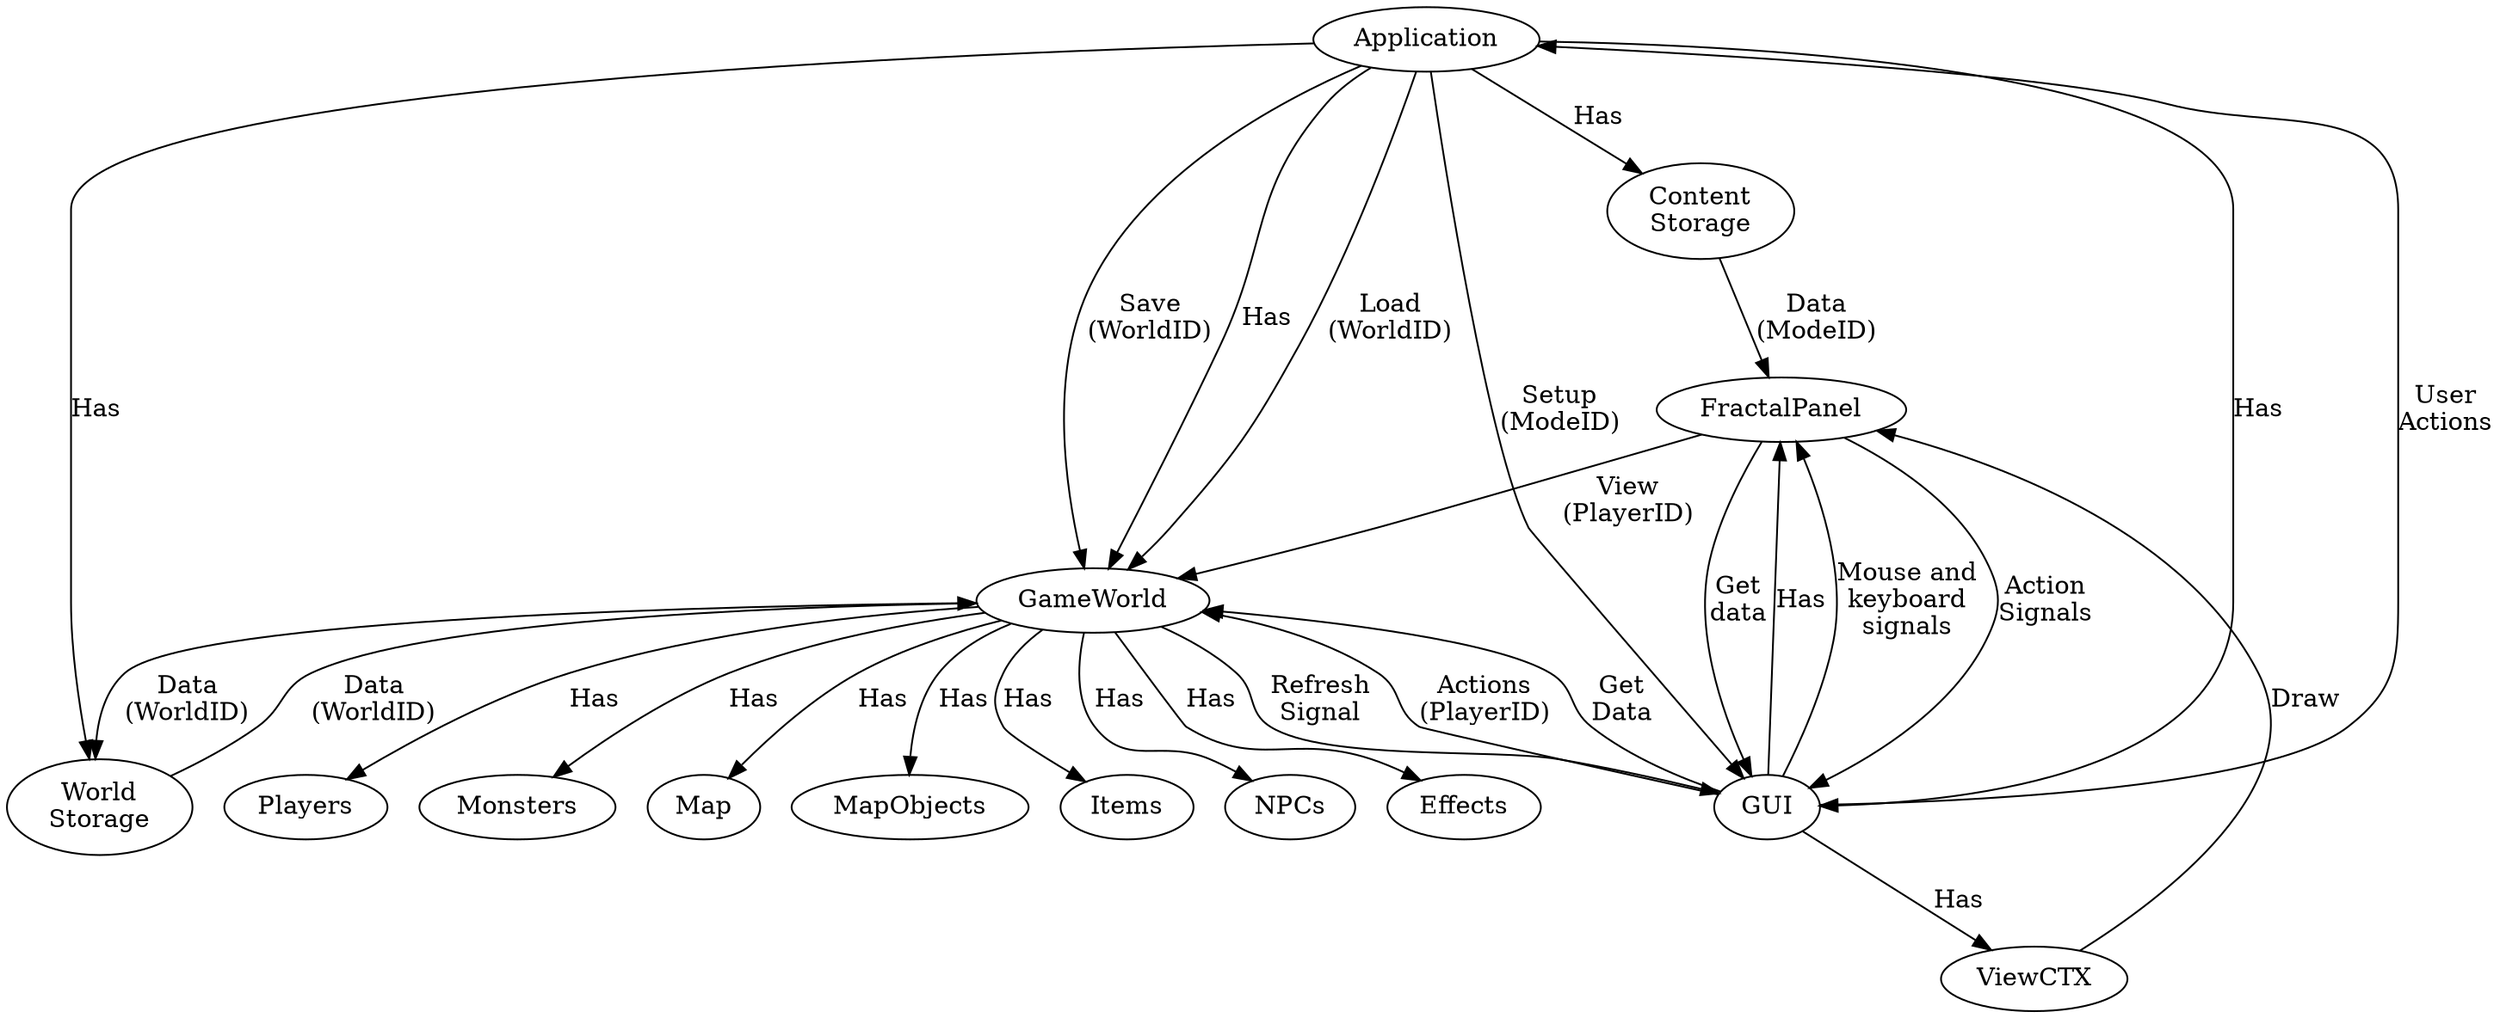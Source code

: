 digraph G
{
	"Application" -> "Content\nStorage" [label="Has"]
	"Application" -> "World\nStorage" [label="Has"]
	"Application" -> "GameWorld" [label="Has"]
	"Application" -> "GUI" [label="Has"]
	"Application" -> "GameWorld" [label="Load\n(WorldID)"]
	"Application" -> "GameWorld" [label="Save\n(WorldID)"]
	"World\nStorage" -> "GameWorld" [label="Data\n(WorldID)"]
	"GameWorld" -> "World\nStorage" [label="Data\n(WorldID)"]
	"Application" -> "GUI" [label="Setup\n(ModeID)"]
	"Content\nStorage" -> "FractalPanel" [label="Data\n(ModeID)"]
	"FractalPanel" -> "GameWorld" [label="View\n(PlayerID)"]
	"ViewCTX" -> "FractalPanel" [label="Draw"]
	"GUI" -> "FractalPanel" [label="Has"]
	"FractalPanel" -> "GUI" [label="Get\ndata"]
	"GUI" -> "FractalPanel" [label="Mouse and\nkeyboard\nsignals"]
	"FractalPanel" -> "GUI" [label="Action\nSignals"]
	"GUI" -> "ViewCTX" [label="Has"]
	"GUI" -> "Application" [label="User\nActions"]
	"GUI" -> "GameWorld" [label="Actions\n(PlayerID)"]
	"GameWorld" -> "Players" [label="Has"]
	"GameWorld" -> "Monsters" [label="Has"]
	"GameWorld" -> "Map" [label="Has"]
	"GameWorld" -> "MapObjects" [label="Has"]
	"GameWorld" -> "Items" [label="Has"]
	"GameWorld" -> "NPCs" [label="Has"]
	"GameWorld" -> "Effects" [label="Has"]
	"GameWorld" -> "GUI" [label="Refresh\nSignal"]
	"GUI" -> "GameWorld" [label="Get\nData"]
}
